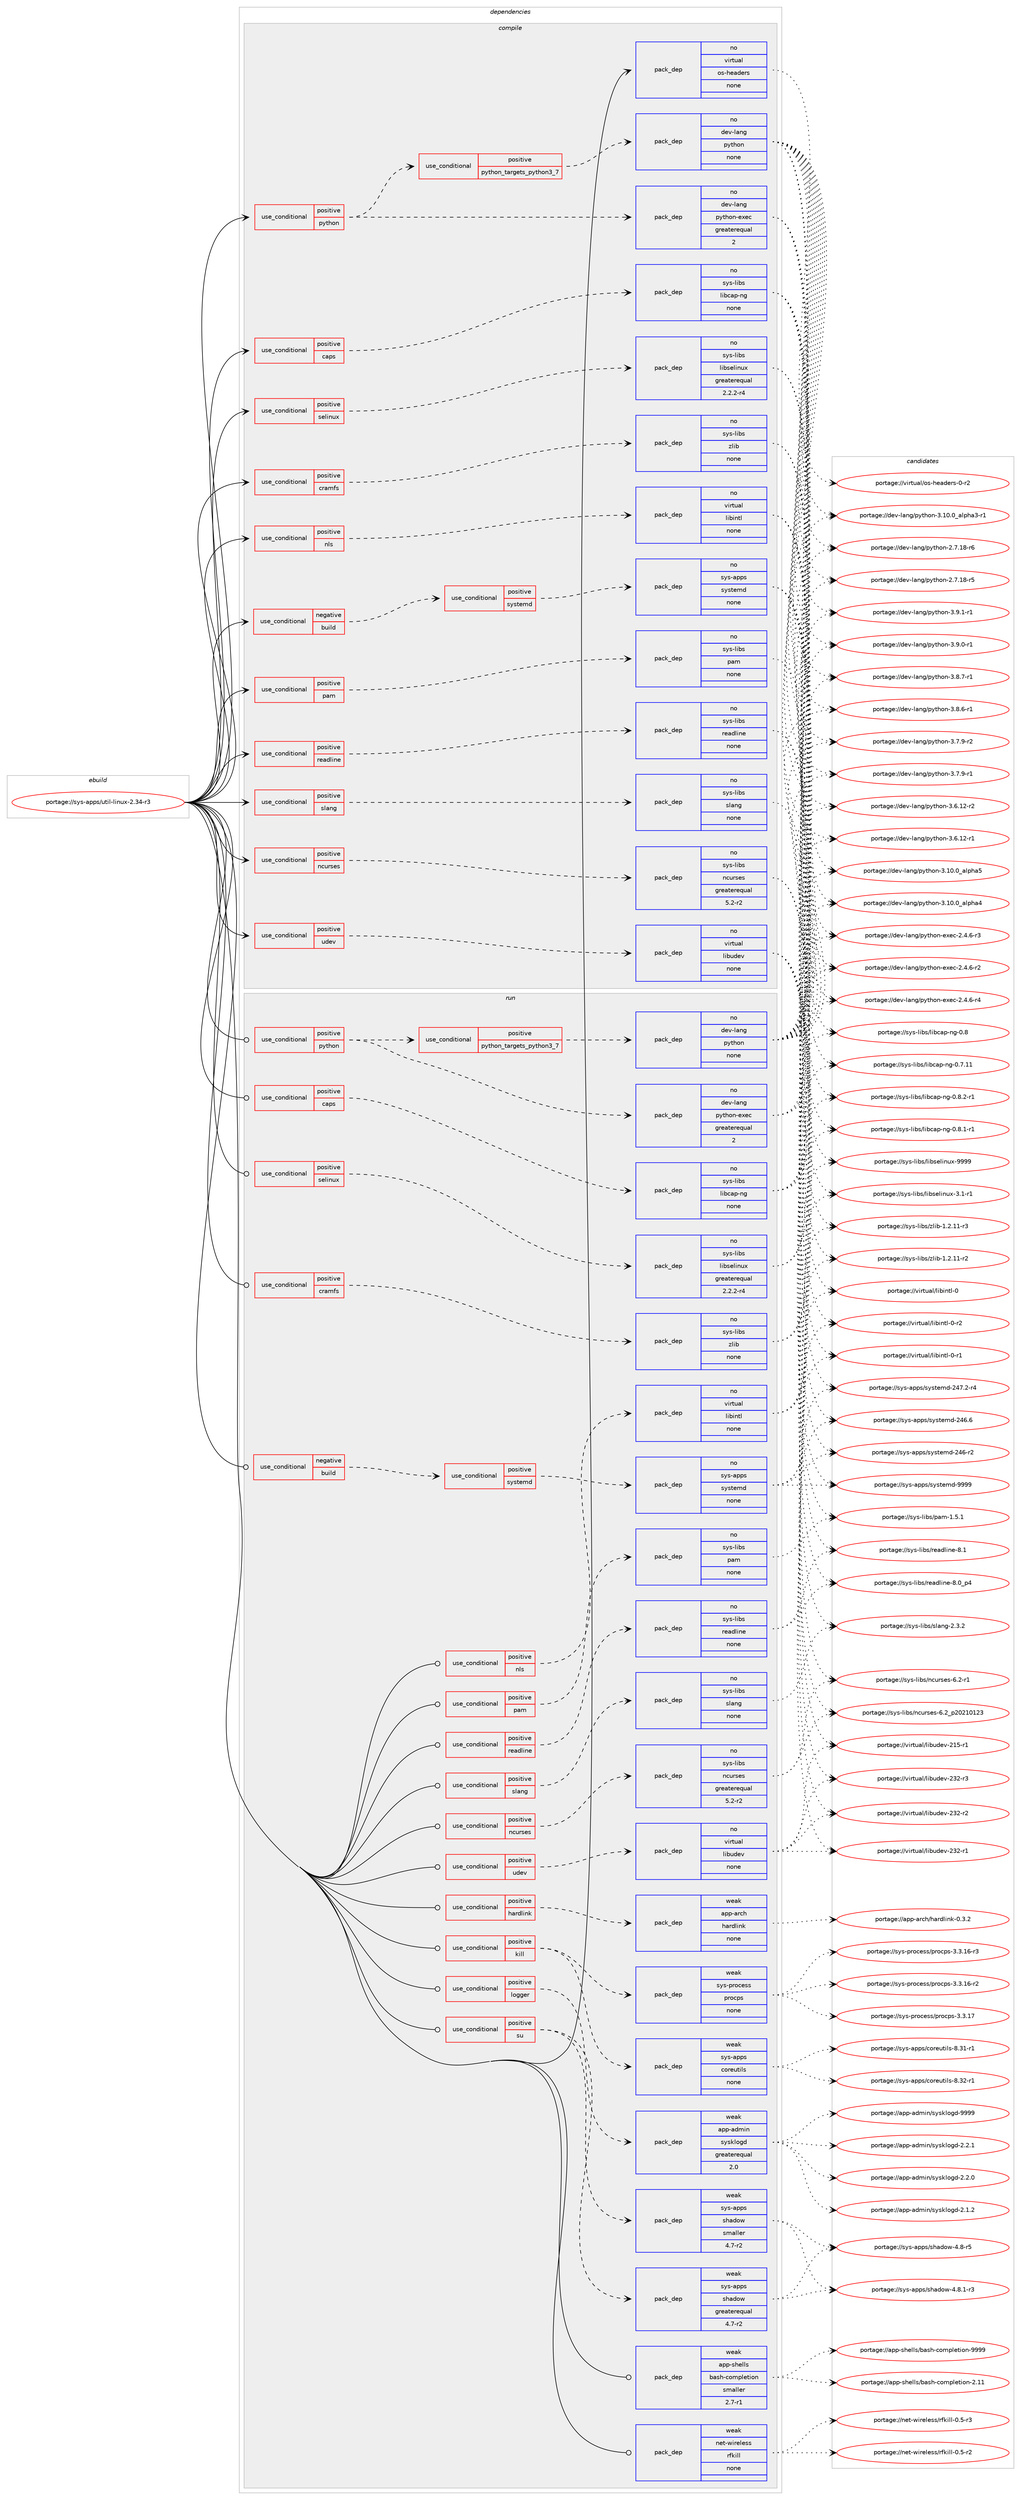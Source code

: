 digraph prolog {

# *************
# Graph options
# *************

newrank=true;
concentrate=true;
compound=true;
graph [rankdir=LR,fontname=Helvetica,fontsize=10,ranksep=1.5];#, ranksep=2.5, nodesep=0.2];
edge  [arrowhead=vee];
node  [fontname=Helvetica,fontsize=10];

# **********
# The ebuild
# **********

subgraph cluster_leftcol {
color=gray;
rank=same;
label=<<i>ebuild</i>>;
id [label="portage://sys-apps/util-linux-2.34-r3", color=red, width=4, href="../sys-apps/util-linux-2.34-r3.svg"];
}

# ****************
# The dependencies
# ****************

subgraph cluster_midcol {
color=gray;
label=<<i>dependencies</i>>;
subgraph cluster_compile {
fillcolor="#eeeeee";
style=filled;
label=<<i>compile</i>>;
subgraph cond2770 {
dependency9270 [label=<<TABLE BORDER="0" CELLBORDER="1" CELLSPACING="0" CELLPADDING="4"><TR><TD ROWSPAN="3" CELLPADDING="10">use_conditional</TD></TR><TR><TD>negative</TD></TR><TR><TD>build</TD></TR></TABLE>>, shape=none, color=red];
subgraph cond2771 {
dependency9271 [label=<<TABLE BORDER="0" CELLBORDER="1" CELLSPACING="0" CELLPADDING="4"><TR><TD ROWSPAN="3" CELLPADDING="10">use_conditional</TD></TR><TR><TD>positive</TD></TR><TR><TD>systemd</TD></TR></TABLE>>, shape=none, color=red];
subgraph pack6406 {
dependency9272 [label=<<TABLE BORDER="0" CELLBORDER="1" CELLSPACING="0" CELLPADDING="4" WIDTH="220"><TR><TD ROWSPAN="6" CELLPADDING="30">pack_dep</TD></TR><TR><TD WIDTH="110">no</TD></TR><TR><TD>sys-apps</TD></TR><TR><TD>systemd</TD></TR><TR><TD>none</TD></TR><TR><TD></TD></TR></TABLE>>, shape=none, color=blue];
}
dependency9271:e -> dependency9272:w [weight=20,style="dashed",arrowhead="vee"];
}
dependency9270:e -> dependency9271:w [weight=20,style="dashed",arrowhead="vee"];
}
id:e -> dependency9270:w [weight=20,style="solid",arrowhead="vee"];
subgraph cond2772 {
dependency9273 [label=<<TABLE BORDER="0" CELLBORDER="1" CELLSPACING="0" CELLPADDING="4"><TR><TD ROWSPAN="3" CELLPADDING="10">use_conditional</TD></TR><TR><TD>positive</TD></TR><TR><TD>caps</TD></TR></TABLE>>, shape=none, color=red];
subgraph pack6407 {
dependency9274 [label=<<TABLE BORDER="0" CELLBORDER="1" CELLSPACING="0" CELLPADDING="4" WIDTH="220"><TR><TD ROWSPAN="6" CELLPADDING="30">pack_dep</TD></TR><TR><TD WIDTH="110">no</TD></TR><TR><TD>sys-libs</TD></TR><TR><TD>libcap-ng</TD></TR><TR><TD>none</TD></TR><TR><TD></TD></TR></TABLE>>, shape=none, color=blue];
}
dependency9273:e -> dependency9274:w [weight=20,style="dashed",arrowhead="vee"];
}
id:e -> dependency9273:w [weight=20,style="solid",arrowhead="vee"];
subgraph cond2773 {
dependency9275 [label=<<TABLE BORDER="0" CELLBORDER="1" CELLSPACING="0" CELLPADDING="4"><TR><TD ROWSPAN="3" CELLPADDING="10">use_conditional</TD></TR><TR><TD>positive</TD></TR><TR><TD>cramfs</TD></TR></TABLE>>, shape=none, color=red];
subgraph pack6408 {
dependency9276 [label=<<TABLE BORDER="0" CELLBORDER="1" CELLSPACING="0" CELLPADDING="4" WIDTH="220"><TR><TD ROWSPAN="6" CELLPADDING="30">pack_dep</TD></TR><TR><TD WIDTH="110">no</TD></TR><TR><TD>sys-libs</TD></TR><TR><TD>zlib</TD></TR><TR><TD>none</TD></TR><TR><TD></TD></TR></TABLE>>, shape=none, color=blue];
}
dependency9275:e -> dependency9276:w [weight=20,style="dashed",arrowhead="vee"];
}
id:e -> dependency9275:w [weight=20,style="solid",arrowhead="vee"];
subgraph cond2774 {
dependency9277 [label=<<TABLE BORDER="0" CELLBORDER="1" CELLSPACING="0" CELLPADDING="4"><TR><TD ROWSPAN="3" CELLPADDING="10">use_conditional</TD></TR><TR><TD>positive</TD></TR><TR><TD>ncurses</TD></TR></TABLE>>, shape=none, color=red];
subgraph pack6409 {
dependency9278 [label=<<TABLE BORDER="0" CELLBORDER="1" CELLSPACING="0" CELLPADDING="4" WIDTH="220"><TR><TD ROWSPAN="6" CELLPADDING="30">pack_dep</TD></TR><TR><TD WIDTH="110">no</TD></TR><TR><TD>sys-libs</TD></TR><TR><TD>ncurses</TD></TR><TR><TD>greaterequal</TD></TR><TR><TD>5.2-r2</TD></TR></TABLE>>, shape=none, color=blue];
}
dependency9277:e -> dependency9278:w [weight=20,style="dashed",arrowhead="vee"];
}
id:e -> dependency9277:w [weight=20,style="solid",arrowhead="vee"];
subgraph cond2775 {
dependency9279 [label=<<TABLE BORDER="0" CELLBORDER="1" CELLSPACING="0" CELLPADDING="4"><TR><TD ROWSPAN="3" CELLPADDING="10">use_conditional</TD></TR><TR><TD>positive</TD></TR><TR><TD>nls</TD></TR></TABLE>>, shape=none, color=red];
subgraph pack6410 {
dependency9280 [label=<<TABLE BORDER="0" CELLBORDER="1" CELLSPACING="0" CELLPADDING="4" WIDTH="220"><TR><TD ROWSPAN="6" CELLPADDING="30">pack_dep</TD></TR><TR><TD WIDTH="110">no</TD></TR><TR><TD>virtual</TD></TR><TR><TD>libintl</TD></TR><TR><TD>none</TD></TR><TR><TD></TD></TR></TABLE>>, shape=none, color=blue];
}
dependency9279:e -> dependency9280:w [weight=20,style="dashed",arrowhead="vee"];
}
id:e -> dependency9279:w [weight=20,style="solid",arrowhead="vee"];
subgraph cond2776 {
dependency9281 [label=<<TABLE BORDER="0" CELLBORDER="1" CELLSPACING="0" CELLPADDING="4"><TR><TD ROWSPAN="3" CELLPADDING="10">use_conditional</TD></TR><TR><TD>positive</TD></TR><TR><TD>pam</TD></TR></TABLE>>, shape=none, color=red];
subgraph pack6411 {
dependency9282 [label=<<TABLE BORDER="0" CELLBORDER="1" CELLSPACING="0" CELLPADDING="4" WIDTH="220"><TR><TD ROWSPAN="6" CELLPADDING="30">pack_dep</TD></TR><TR><TD WIDTH="110">no</TD></TR><TR><TD>sys-libs</TD></TR><TR><TD>pam</TD></TR><TR><TD>none</TD></TR><TR><TD></TD></TR></TABLE>>, shape=none, color=blue];
}
dependency9281:e -> dependency9282:w [weight=20,style="dashed",arrowhead="vee"];
}
id:e -> dependency9281:w [weight=20,style="solid",arrowhead="vee"];
subgraph cond2777 {
dependency9283 [label=<<TABLE BORDER="0" CELLBORDER="1" CELLSPACING="0" CELLPADDING="4"><TR><TD ROWSPAN="3" CELLPADDING="10">use_conditional</TD></TR><TR><TD>positive</TD></TR><TR><TD>python</TD></TR></TABLE>>, shape=none, color=red];
subgraph cond2778 {
dependency9284 [label=<<TABLE BORDER="0" CELLBORDER="1" CELLSPACING="0" CELLPADDING="4"><TR><TD ROWSPAN="3" CELLPADDING="10">use_conditional</TD></TR><TR><TD>positive</TD></TR><TR><TD>python_targets_python3_7</TD></TR></TABLE>>, shape=none, color=red];
subgraph pack6412 {
dependency9285 [label=<<TABLE BORDER="0" CELLBORDER="1" CELLSPACING="0" CELLPADDING="4" WIDTH="220"><TR><TD ROWSPAN="6" CELLPADDING="30">pack_dep</TD></TR><TR><TD WIDTH="110">no</TD></TR><TR><TD>dev-lang</TD></TR><TR><TD>python</TD></TR><TR><TD>none</TD></TR><TR><TD></TD></TR></TABLE>>, shape=none, color=blue];
}
dependency9284:e -> dependency9285:w [weight=20,style="dashed",arrowhead="vee"];
}
dependency9283:e -> dependency9284:w [weight=20,style="dashed",arrowhead="vee"];
subgraph pack6413 {
dependency9286 [label=<<TABLE BORDER="0" CELLBORDER="1" CELLSPACING="0" CELLPADDING="4" WIDTH="220"><TR><TD ROWSPAN="6" CELLPADDING="30">pack_dep</TD></TR><TR><TD WIDTH="110">no</TD></TR><TR><TD>dev-lang</TD></TR><TR><TD>python-exec</TD></TR><TR><TD>greaterequal</TD></TR><TR><TD>2</TD></TR></TABLE>>, shape=none, color=blue];
}
dependency9283:e -> dependency9286:w [weight=20,style="dashed",arrowhead="vee"];
}
id:e -> dependency9283:w [weight=20,style="solid",arrowhead="vee"];
subgraph cond2779 {
dependency9287 [label=<<TABLE BORDER="0" CELLBORDER="1" CELLSPACING="0" CELLPADDING="4"><TR><TD ROWSPAN="3" CELLPADDING="10">use_conditional</TD></TR><TR><TD>positive</TD></TR><TR><TD>readline</TD></TR></TABLE>>, shape=none, color=red];
subgraph pack6414 {
dependency9288 [label=<<TABLE BORDER="0" CELLBORDER="1" CELLSPACING="0" CELLPADDING="4" WIDTH="220"><TR><TD ROWSPAN="6" CELLPADDING="30">pack_dep</TD></TR><TR><TD WIDTH="110">no</TD></TR><TR><TD>sys-libs</TD></TR><TR><TD>readline</TD></TR><TR><TD>none</TD></TR><TR><TD></TD></TR></TABLE>>, shape=none, color=blue];
}
dependency9287:e -> dependency9288:w [weight=20,style="dashed",arrowhead="vee"];
}
id:e -> dependency9287:w [weight=20,style="solid",arrowhead="vee"];
subgraph cond2780 {
dependency9289 [label=<<TABLE BORDER="0" CELLBORDER="1" CELLSPACING="0" CELLPADDING="4"><TR><TD ROWSPAN="3" CELLPADDING="10">use_conditional</TD></TR><TR><TD>positive</TD></TR><TR><TD>selinux</TD></TR></TABLE>>, shape=none, color=red];
subgraph pack6415 {
dependency9290 [label=<<TABLE BORDER="0" CELLBORDER="1" CELLSPACING="0" CELLPADDING="4" WIDTH="220"><TR><TD ROWSPAN="6" CELLPADDING="30">pack_dep</TD></TR><TR><TD WIDTH="110">no</TD></TR><TR><TD>sys-libs</TD></TR><TR><TD>libselinux</TD></TR><TR><TD>greaterequal</TD></TR><TR><TD>2.2.2-r4</TD></TR></TABLE>>, shape=none, color=blue];
}
dependency9289:e -> dependency9290:w [weight=20,style="dashed",arrowhead="vee"];
}
id:e -> dependency9289:w [weight=20,style="solid",arrowhead="vee"];
subgraph cond2781 {
dependency9291 [label=<<TABLE BORDER="0" CELLBORDER="1" CELLSPACING="0" CELLPADDING="4"><TR><TD ROWSPAN="3" CELLPADDING="10">use_conditional</TD></TR><TR><TD>positive</TD></TR><TR><TD>slang</TD></TR></TABLE>>, shape=none, color=red];
subgraph pack6416 {
dependency9292 [label=<<TABLE BORDER="0" CELLBORDER="1" CELLSPACING="0" CELLPADDING="4" WIDTH="220"><TR><TD ROWSPAN="6" CELLPADDING="30">pack_dep</TD></TR><TR><TD WIDTH="110">no</TD></TR><TR><TD>sys-libs</TD></TR><TR><TD>slang</TD></TR><TR><TD>none</TD></TR><TR><TD></TD></TR></TABLE>>, shape=none, color=blue];
}
dependency9291:e -> dependency9292:w [weight=20,style="dashed",arrowhead="vee"];
}
id:e -> dependency9291:w [weight=20,style="solid",arrowhead="vee"];
subgraph cond2782 {
dependency9293 [label=<<TABLE BORDER="0" CELLBORDER="1" CELLSPACING="0" CELLPADDING="4"><TR><TD ROWSPAN="3" CELLPADDING="10">use_conditional</TD></TR><TR><TD>positive</TD></TR><TR><TD>udev</TD></TR></TABLE>>, shape=none, color=red];
subgraph pack6417 {
dependency9294 [label=<<TABLE BORDER="0" CELLBORDER="1" CELLSPACING="0" CELLPADDING="4" WIDTH="220"><TR><TD ROWSPAN="6" CELLPADDING="30">pack_dep</TD></TR><TR><TD WIDTH="110">no</TD></TR><TR><TD>virtual</TD></TR><TR><TD>libudev</TD></TR><TR><TD>none</TD></TR><TR><TD></TD></TR></TABLE>>, shape=none, color=blue];
}
dependency9293:e -> dependency9294:w [weight=20,style="dashed",arrowhead="vee"];
}
id:e -> dependency9293:w [weight=20,style="solid",arrowhead="vee"];
subgraph pack6418 {
dependency9295 [label=<<TABLE BORDER="0" CELLBORDER="1" CELLSPACING="0" CELLPADDING="4" WIDTH="220"><TR><TD ROWSPAN="6" CELLPADDING="30">pack_dep</TD></TR><TR><TD WIDTH="110">no</TD></TR><TR><TD>virtual</TD></TR><TR><TD>os-headers</TD></TR><TR><TD>none</TD></TR><TR><TD></TD></TR></TABLE>>, shape=none, color=blue];
}
id:e -> dependency9295:w [weight=20,style="solid",arrowhead="vee"];
}
subgraph cluster_compileandrun {
fillcolor="#eeeeee";
style=filled;
label=<<i>compile and run</i>>;
}
subgraph cluster_run {
fillcolor="#eeeeee";
style=filled;
label=<<i>run</i>>;
subgraph cond2783 {
dependency9296 [label=<<TABLE BORDER="0" CELLBORDER="1" CELLSPACING="0" CELLPADDING="4"><TR><TD ROWSPAN="3" CELLPADDING="10">use_conditional</TD></TR><TR><TD>negative</TD></TR><TR><TD>build</TD></TR></TABLE>>, shape=none, color=red];
subgraph cond2784 {
dependency9297 [label=<<TABLE BORDER="0" CELLBORDER="1" CELLSPACING="0" CELLPADDING="4"><TR><TD ROWSPAN="3" CELLPADDING="10">use_conditional</TD></TR><TR><TD>positive</TD></TR><TR><TD>systemd</TD></TR></TABLE>>, shape=none, color=red];
subgraph pack6419 {
dependency9298 [label=<<TABLE BORDER="0" CELLBORDER="1" CELLSPACING="0" CELLPADDING="4" WIDTH="220"><TR><TD ROWSPAN="6" CELLPADDING="30">pack_dep</TD></TR><TR><TD WIDTH="110">no</TD></TR><TR><TD>sys-apps</TD></TR><TR><TD>systemd</TD></TR><TR><TD>none</TD></TR><TR><TD></TD></TR></TABLE>>, shape=none, color=blue];
}
dependency9297:e -> dependency9298:w [weight=20,style="dashed",arrowhead="vee"];
}
dependency9296:e -> dependency9297:w [weight=20,style="dashed",arrowhead="vee"];
}
id:e -> dependency9296:w [weight=20,style="solid",arrowhead="odot"];
subgraph cond2785 {
dependency9299 [label=<<TABLE BORDER="0" CELLBORDER="1" CELLSPACING="0" CELLPADDING="4"><TR><TD ROWSPAN="3" CELLPADDING="10">use_conditional</TD></TR><TR><TD>positive</TD></TR><TR><TD>caps</TD></TR></TABLE>>, shape=none, color=red];
subgraph pack6420 {
dependency9300 [label=<<TABLE BORDER="0" CELLBORDER="1" CELLSPACING="0" CELLPADDING="4" WIDTH="220"><TR><TD ROWSPAN="6" CELLPADDING="30">pack_dep</TD></TR><TR><TD WIDTH="110">no</TD></TR><TR><TD>sys-libs</TD></TR><TR><TD>libcap-ng</TD></TR><TR><TD>none</TD></TR><TR><TD></TD></TR></TABLE>>, shape=none, color=blue];
}
dependency9299:e -> dependency9300:w [weight=20,style="dashed",arrowhead="vee"];
}
id:e -> dependency9299:w [weight=20,style="solid",arrowhead="odot"];
subgraph cond2786 {
dependency9301 [label=<<TABLE BORDER="0" CELLBORDER="1" CELLSPACING="0" CELLPADDING="4"><TR><TD ROWSPAN="3" CELLPADDING="10">use_conditional</TD></TR><TR><TD>positive</TD></TR><TR><TD>cramfs</TD></TR></TABLE>>, shape=none, color=red];
subgraph pack6421 {
dependency9302 [label=<<TABLE BORDER="0" CELLBORDER="1" CELLSPACING="0" CELLPADDING="4" WIDTH="220"><TR><TD ROWSPAN="6" CELLPADDING="30">pack_dep</TD></TR><TR><TD WIDTH="110">no</TD></TR><TR><TD>sys-libs</TD></TR><TR><TD>zlib</TD></TR><TR><TD>none</TD></TR><TR><TD></TD></TR></TABLE>>, shape=none, color=blue];
}
dependency9301:e -> dependency9302:w [weight=20,style="dashed",arrowhead="vee"];
}
id:e -> dependency9301:w [weight=20,style="solid",arrowhead="odot"];
subgraph cond2787 {
dependency9303 [label=<<TABLE BORDER="0" CELLBORDER="1" CELLSPACING="0" CELLPADDING="4"><TR><TD ROWSPAN="3" CELLPADDING="10">use_conditional</TD></TR><TR><TD>positive</TD></TR><TR><TD>hardlink</TD></TR></TABLE>>, shape=none, color=red];
subgraph pack6422 {
dependency9304 [label=<<TABLE BORDER="0" CELLBORDER="1" CELLSPACING="0" CELLPADDING="4" WIDTH="220"><TR><TD ROWSPAN="6" CELLPADDING="30">pack_dep</TD></TR><TR><TD WIDTH="110">weak</TD></TR><TR><TD>app-arch</TD></TR><TR><TD>hardlink</TD></TR><TR><TD>none</TD></TR><TR><TD></TD></TR></TABLE>>, shape=none, color=blue];
}
dependency9303:e -> dependency9304:w [weight=20,style="dashed",arrowhead="vee"];
}
id:e -> dependency9303:w [weight=20,style="solid",arrowhead="odot"];
subgraph cond2788 {
dependency9305 [label=<<TABLE BORDER="0" CELLBORDER="1" CELLSPACING="0" CELLPADDING="4"><TR><TD ROWSPAN="3" CELLPADDING="10">use_conditional</TD></TR><TR><TD>positive</TD></TR><TR><TD>kill</TD></TR></TABLE>>, shape=none, color=red];
subgraph pack6423 {
dependency9306 [label=<<TABLE BORDER="0" CELLBORDER="1" CELLSPACING="0" CELLPADDING="4" WIDTH="220"><TR><TD ROWSPAN="6" CELLPADDING="30">pack_dep</TD></TR><TR><TD WIDTH="110">weak</TD></TR><TR><TD>sys-apps</TD></TR><TR><TD>coreutils</TD></TR><TR><TD>none</TD></TR><TR><TD></TD></TR></TABLE>>, shape=none, color=blue];
}
dependency9305:e -> dependency9306:w [weight=20,style="dashed",arrowhead="vee"];
subgraph pack6424 {
dependency9307 [label=<<TABLE BORDER="0" CELLBORDER="1" CELLSPACING="0" CELLPADDING="4" WIDTH="220"><TR><TD ROWSPAN="6" CELLPADDING="30">pack_dep</TD></TR><TR><TD WIDTH="110">weak</TD></TR><TR><TD>sys-process</TD></TR><TR><TD>procps</TD></TR><TR><TD>none</TD></TR><TR><TD></TD></TR></TABLE>>, shape=none, color=blue];
}
dependency9305:e -> dependency9307:w [weight=20,style="dashed",arrowhead="vee"];
}
id:e -> dependency9305:w [weight=20,style="solid",arrowhead="odot"];
subgraph cond2789 {
dependency9308 [label=<<TABLE BORDER="0" CELLBORDER="1" CELLSPACING="0" CELLPADDING="4"><TR><TD ROWSPAN="3" CELLPADDING="10">use_conditional</TD></TR><TR><TD>positive</TD></TR><TR><TD>logger</TD></TR></TABLE>>, shape=none, color=red];
subgraph pack6425 {
dependency9309 [label=<<TABLE BORDER="0" CELLBORDER="1" CELLSPACING="0" CELLPADDING="4" WIDTH="220"><TR><TD ROWSPAN="6" CELLPADDING="30">pack_dep</TD></TR><TR><TD WIDTH="110">weak</TD></TR><TR><TD>app-admin</TD></TR><TR><TD>sysklogd</TD></TR><TR><TD>greaterequal</TD></TR><TR><TD>2.0</TD></TR></TABLE>>, shape=none, color=blue];
}
dependency9308:e -> dependency9309:w [weight=20,style="dashed",arrowhead="vee"];
}
id:e -> dependency9308:w [weight=20,style="solid",arrowhead="odot"];
subgraph cond2790 {
dependency9310 [label=<<TABLE BORDER="0" CELLBORDER="1" CELLSPACING="0" CELLPADDING="4"><TR><TD ROWSPAN="3" CELLPADDING="10">use_conditional</TD></TR><TR><TD>positive</TD></TR><TR><TD>ncurses</TD></TR></TABLE>>, shape=none, color=red];
subgraph pack6426 {
dependency9311 [label=<<TABLE BORDER="0" CELLBORDER="1" CELLSPACING="0" CELLPADDING="4" WIDTH="220"><TR><TD ROWSPAN="6" CELLPADDING="30">pack_dep</TD></TR><TR><TD WIDTH="110">no</TD></TR><TR><TD>sys-libs</TD></TR><TR><TD>ncurses</TD></TR><TR><TD>greaterequal</TD></TR><TR><TD>5.2-r2</TD></TR></TABLE>>, shape=none, color=blue];
}
dependency9310:e -> dependency9311:w [weight=20,style="dashed",arrowhead="vee"];
}
id:e -> dependency9310:w [weight=20,style="solid",arrowhead="odot"];
subgraph cond2791 {
dependency9312 [label=<<TABLE BORDER="0" CELLBORDER="1" CELLSPACING="0" CELLPADDING="4"><TR><TD ROWSPAN="3" CELLPADDING="10">use_conditional</TD></TR><TR><TD>positive</TD></TR><TR><TD>nls</TD></TR></TABLE>>, shape=none, color=red];
subgraph pack6427 {
dependency9313 [label=<<TABLE BORDER="0" CELLBORDER="1" CELLSPACING="0" CELLPADDING="4" WIDTH="220"><TR><TD ROWSPAN="6" CELLPADDING="30">pack_dep</TD></TR><TR><TD WIDTH="110">no</TD></TR><TR><TD>virtual</TD></TR><TR><TD>libintl</TD></TR><TR><TD>none</TD></TR><TR><TD></TD></TR></TABLE>>, shape=none, color=blue];
}
dependency9312:e -> dependency9313:w [weight=20,style="dashed",arrowhead="vee"];
}
id:e -> dependency9312:w [weight=20,style="solid",arrowhead="odot"];
subgraph cond2792 {
dependency9314 [label=<<TABLE BORDER="0" CELLBORDER="1" CELLSPACING="0" CELLPADDING="4"><TR><TD ROWSPAN="3" CELLPADDING="10">use_conditional</TD></TR><TR><TD>positive</TD></TR><TR><TD>pam</TD></TR></TABLE>>, shape=none, color=red];
subgraph pack6428 {
dependency9315 [label=<<TABLE BORDER="0" CELLBORDER="1" CELLSPACING="0" CELLPADDING="4" WIDTH="220"><TR><TD ROWSPAN="6" CELLPADDING="30">pack_dep</TD></TR><TR><TD WIDTH="110">no</TD></TR><TR><TD>sys-libs</TD></TR><TR><TD>pam</TD></TR><TR><TD>none</TD></TR><TR><TD></TD></TR></TABLE>>, shape=none, color=blue];
}
dependency9314:e -> dependency9315:w [weight=20,style="dashed",arrowhead="vee"];
}
id:e -> dependency9314:w [weight=20,style="solid",arrowhead="odot"];
subgraph cond2793 {
dependency9316 [label=<<TABLE BORDER="0" CELLBORDER="1" CELLSPACING="0" CELLPADDING="4"><TR><TD ROWSPAN="3" CELLPADDING="10">use_conditional</TD></TR><TR><TD>positive</TD></TR><TR><TD>python</TD></TR></TABLE>>, shape=none, color=red];
subgraph cond2794 {
dependency9317 [label=<<TABLE BORDER="0" CELLBORDER="1" CELLSPACING="0" CELLPADDING="4"><TR><TD ROWSPAN="3" CELLPADDING="10">use_conditional</TD></TR><TR><TD>positive</TD></TR><TR><TD>python_targets_python3_7</TD></TR></TABLE>>, shape=none, color=red];
subgraph pack6429 {
dependency9318 [label=<<TABLE BORDER="0" CELLBORDER="1" CELLSPACING="0" CELLPADDING="4" WIDTH="220"><TR><TD ROWSPAN="6" CELLPADDING="30">pack_dep</TD></TR><TR><TD WIDTH="110">no</TD></TR><TR><TD>dev-lang</TD></TR><TR><TD>python</TD></TR><TR><TD>none</TD></TR><TR><TD></TD></TR></TABLE>>, shape=none, color=blue];
}
dependency9317:e -> dependency9318:w [weight=20,style="dashed",arrowhead="vee"];
}
dependency9316:e -> dependency9317:w [weight=20,style="dashed",arrowhead="vee"];
subgraph pack6430 {
dependency9319 [label=<<TABLE BORDER="0" CELLBORDER="1" CELLSPACING="0" CELLPADDING="4" WIDTH="220"><TR><TD ROWSPAN="6" CELLPADDING="30">pack_dep</TD></TR><TR><TD WIDTH="110">no</TD></TR><TR><TD>dev-lang</TD></TR><TR><TD>python-exec</TD></TR><TR><TD>greaterequal</TD></TR><TR><TD>2</TD></TR></TABLE>>, shape=none, color=blue];
}
dependency9316:e -> dependency9319:w [weight=20,style="dashed",arrowhead="vee"];
}
id:e -> dependency9316:w [weight=20,style="solid",arrowhead="odot"];
subgraph cond2795 {
dependency9320 [label=<<TABLE BORDER="0" CELLBORDER="1" CELLSPACING="0" CELLPADDING="4"><TR><TD ROWSPAN="3" CELLPADDING="10">use_conditional</TD></TR><TR><TD>positive</TD></TR><TR><TD>readline</TD></TR></TABLE>>, shape=none, color=red];
subgraph pack6431 {
dependency9321 [label=<<TABLE BORDER="0" CELLBORDER="1" CELLSPACING="0" CELLPADDING="4" WIDTH="220"><TR><TD ROWSPAN="6" CELLPADDING="30">pack_dep</TD></TR><TR><TD WIDTH="110">no</TD></TR><TR><TD>sys-libs</TD></TR><TR><TD>readline</TD></TR><TR><TD>none</TD></TR><TR><TD></TD></TR></TABLE>>, shape=none, color=blue];
}
dependency9320:e -> dependency9321:w [weight=20,style="dashed",arrowhead="vee"];
}
id:e -> dependency9320:w [weight=20,style="solid",arrowhead="odot"];
subgraph cond2796 {
dependency9322 [label=<<TABLE BORDER="0" CELLBORDER="1" CELLSPACING="0" CELLPADDING="4"><TR><TD ROWSPAN="3" CELLPADDING="10">use_conditional</TD></TR><TR><TD>positive</TD></TR><TR><TD>selinux</TD></TR></TABLE>>, shape=none, color=red];
subgraph pack6432 {
dependency9323 [label=<<TABLE BORDER="0" CELLBORDER="1" CELLSPACING="0" CELLPADDING="4" WIDTH="220"><TR><TD ROWSPAN="6" CELLPADDING="30">pack_dep</TD></TR><TR><TD WIDTH="110">no</TD></TR><TR><TD>sys-libs</TD></TR><TR><TD>libselinux</TD></TR><TR><TD>greaterequal</TD></TR><TR><TD>2.2.2-r4</TD></TR></TABLE>>, shape=none, color=blue];
}
dependency9322:e -> dependency9323:w [weight=20,style="dashed",arrowhead="vee"];
}
id:e -> dependency9322:w [weight=20,style="solid",arrowhead="odot"];
subgraph cond2797 {
dependency9324 [label=<<TABLE BORDER="0" CELLBORDER="1" CELLSPACING="0" CELLPADDING="4"><TR><TD ROWSPAN="3" CELLPADDING="10">use_conditional</TD></TR><TR><TD>positive</TD></TR><TR><TD>slang</TD></TR></TABLE>>, shape=none, color=red];
subgraph pack6433 {
dependency9325 [label=<<TABLE BORDER="0" CELLBORDER="1" CELLSPACING="0" CELLPADDING="4" WIDTH="220"><TR><TD ROWSPAN="6" CELLPADDING="30">pack_dep</TD></TR><TR><TD WIDTH="110">no</TD></TR><TR><TD>sys-libs</TD></TR><TR><TD>slang</TD></TR><TR><TD>none</TD></TR><TR><TD></TD></TR></TABLE>>, shape=none, color=blue];
}
dependency9324:e -> dependency9325:w [weight=20,style="dashed",arrowhead="vee"];
}
id:e -> dependency9324:w [weight=20,style="solid",arrowhead="odot"];
subgraph cond2798 {
dependency9326 [label=<<TABLE BORDER="0" CELLBORDER="1" CELLSPACING="0" CELLPADDING="4"><TR><TD ROWSPAN="3" CELLPADDING="10">use_conditional</TD></TR><TR><TD>positive</TD></TR><TR><TD>su</TD></TR></TABLE>>, shape=none, color=red];
subgraph pack6434 {
dependency9327 [label=<<TABLE BORDER="0" CELLBORDER="1" CELLSPACING="0" CELLPADDING="4" WIDTH="220"><TR><TD ROWSPAN="6" CELLPADDING="30">pack_dep</TD></TR><TR><TD WIDTH="110">weak</TD></TR><TR><TD>sys-apps</TD></TR><TR><TD>shadow</TD></TR><TR><TD>smaller</TD></TR><TR><TD>4.7-r2</TD></TR></TABLE>>, shape=none, color=blue];
}
dependency9326:e -> dependency9327:w [weight=20,style="dashed",arrowhead="vee"];
subgraph pack6435 {
dependency9328 [label=<<TABLE BORDER="0" CELLBORDER="1" CELLSPACING="0" CELLPADDING="4" WIDTH="220"><TR><TD ROWSPAN="6" CELLPADDING="30">pack_dep</TD></TR><TR><TD WIDTH="110">weak</TD></TR><TR><TD>sys-apps</TD></TR><TR><TD>shadow</TD></TR><TR><TD>greaterequal</TD></TR><TR><TD>4.7-r2</TD></TR></TABLE>>, shape=none, color=blue];
}
dependency9326:e -> dependency9328:w [weight=20,style="dashed",arrowhead="vee"];
}
id:e -> dependency9326:w [weight=20,style="solid",arrowhead="odot"];
subgraph cond2799 {
dependency9329 [label=<<TABLE BORDER="0" CELLBORDER="1" CELLSPACING="0" CELLPADDING="4"><TR><TD ROWSPAN="3" CELLPADDING="10">use_conditional</TD></TR><TR><TD>positive</TD></TR><TR><TD>udev</TD></TR></TABLE>>, shape=none, color=red];
subgraph pack6436 {
dependency9330 [label=<<TABLE BORDER="0" CELLBORDER="1" CELLSPACING="0" CELLPADDING="4" WIDTH="220"><TR><TD ROWSPAN="6" CELLPADDING="30">pack_dep</TD></TR><TR><TD WIDTH="110">no</TD></TR><TR><TD>virtual</TD></TR><TR><TD>libudev</TD></TR><TR><TD>none</TD></TR><TR><TD></TD></TR></TABLE>>, shape=none, color=blue];
}
dependency9329:e -> dependency9330:w [weight=20,style="dashed",arrowhead="vee"];
}
id:e -> dependency9329:w [weight=20,style="solid",arrowhead="odot"];
subgraph pack6437 {
dependency9331 [label=<<TABLE BORDER="0" CELLBORDER="1" CELLSPACING="0" CELLPADDING="4" WIDTH="220"><TR><TD ROWSPAN="6" CELLPADDING="30">pack_dep</TD></TR><TR><TD WIDTH="110">weak</TD></TR><TR><TD>app-shells</TD></TR><TR><TD>bash-completion</TD></TR><TR><TD>smaller</TD></TR><TR><TD>2.7-r1</TD></TR></TABLE>>, shape=none, color=blue];
}
id:e -> dependency9331:w [weight=20,style="solid",arrowhead="odot"];
subgraph pack6438 {
dependency9332 [label=<<TABLE BORDER="0" CELLBORDER="1" CELLSPACING="0" CELLPADDING="4" WIDTH="220"><TR><TD ROWSPAN="6" CELLPADDING="30">pack_dep</TD></TR><TR><TD WIDTH="110">weak</TD></TR><TR><TD>net-wireless</TD></TR><TR><TD>rfkill</TD></TR><TR><TD>none</TD></TR><TR><TD></TD></TR></TABLE>>, shape=none, color=blue];
}
id:e -> dependency9332:w [weight=20,style="solid",arrowhead="odot"];
}
}

# **************
# The candidates
# **************

subgraph cluster_choices {
rank=same;
color=gray;
label=<<i>candidates</i>>;

subgraph choice6406 {
color=black;
nodesep=1;
choice1151211154597112112115471151211151161011091004557575757 [label="portage://sys-apps/systemd-9999", color=red, width=4,href="../sys-apps/systemd-9999.svg"];
choice1151211154597112112115471151211151161011091004550525546504511452 [label="portage://sys-apps/systemd-247.2-r4", color=red, width=4,href="../sys-apps/systemd-247.2-r4.svg"];
choice115121115459711211211547115121115116101109100455052544654 [label="portage://sys-apps/systemd-246.6", color=red, width=4,href="../sys-apps/systemd-246.6.svg"];
choice115121115459711211211547115121115116101109100455052544511450 [label="portage://sys-apps/systemd-246-r2", color=red, width=4,href="../sys-apps/systemd-246-r2.svg"];
dependency9272:e -> choice1151211154597112112115471151211151161011091004557575757:w [style=dotted,weight="100"];
dependency9272:e -> choice1151211154597112112115471151211151161011091004550525546504511452:w [style=dotted,weight="100"];
dependency9272:e -> choice115121115459711211211547115121115116101109100455052544654:w [style=dotted,weight="100"];
dependency9272:e -> choice115121115459711211211547115121115116101109100455052544511450:w [style=dotted,weight="100"];
}
subgraph choice6407 {
color=black;
nodesep=1;
choice115121115451081059811547108105989997112451101034548465646504511449 [label="portage://sys-libs/libcap-ng-0.8.2-r1", color=red, width=4,href="../sys-libs/libcap-ng-0.8.2-r1.svg"];
choice115121115451081059811547108105989997112451101034548465646494511449 [label="portage://sys-libs/libcap-ng-0.8.1-r1", color=red, width=4,href="../sys-libs/libcap-ng-0.8.1-r1.svg"];
choice1151211154510810598115471081059899971124511010345484656 [label="portage://sys-libs/libcap-ng-0.8", color=red, width=4,href="../sys-libs/libcap-ng-0.8.svg"];
choice1151211154510810598115471081059899971124511010345484655464949 [label="portage://sys-libs/libcap-ng-0.7.11", color=red, width=4,href="../sys-libs/libcap-ng-0.7.11.svg"];
dependency9274:e -> choice115121115451081059811547108105989997112451101034548465646504511449:w [style=dotted,weight="100"];
dependency9274:e -> choice115121115451081059811547108105989997112451101034548465646494511449:w [style=dotted,weight="100"];
dependency9274:e -> choice1151211154510810598115471081059899971124511010345484656:w [style=dotted,weight="100"];
dependency9274:e -> choice1151211154510810598115471081059899971124511010345484655464949:w [style=dotted,weight="100"];
}
subgraph choice6408 {
color=black;
nodesep=1;
choice11512111545108105981154712210810598454946504649494511451 [label="portage://sys-libs/zlib-1.2.11-r3", color=red, width=4,href="../sys-libs/zlib-1.2.11-r3.svg"];
choice11512111545108105981154712210810598454946504649494511450 [label="portage://sys-libs/zlib-1.2.11-r2", color=red, width=4,href="../sys-libs/zlib-1.2.11-r2.svg"];
dependency9276:e -> choice11512111545108105981154712210810598454946504649494511451:w [style=dotted,weight="100"];
dependency9276:e -> choice11512111545108105981154712210810598454946504649494511450:w [style=dotted,weight="100"];
}
subgraph choice6409 {
color=black;
nodesep=1;
choice1151211154510810598115471109911711411510111545544650951125048504948495051 [label="portage://sys-libs/ncurses-6.2_p20210123", color=red, width=4,href="../sys-libs/ncurses-6.2_p20210123.svg"];
choice11512111545108105981154711099117114115101115455446504511449 [label="portage://sys-libs/ncurses-6.2-r1", color=red, width=4,href="../sys-libs/ncurses-6.2-r1.svg"];
dependency9278:e -> choice1151211154510810598115471109911711411510111545544650951125048504948495051:w [style=dotted,weight="100"];
dependency9278:e -> choice11512111545108105981154711099117114115101115455446504511449:w [style=dotted,weight="100"];
}
subgraph choice6410 {
color=black;
nodesep=1;
choice11810511411611797108471081059810511011610845484511450 [label="portage://virtual/libintl-0-r2", color=red, width=4,href="../virtual/libintl-0-r2.svg"];
choice11810511411611797108471081059810511011610845484511449 [label="portage://virtual/libintl-0-r1", color=red, width=4,href="../virtual/libintl-0-r1.svg"];
choice1181051141161179710847108105981051101161084548 [label="portage://virtual/libintl-0", color=red, width=4,href="../virtual/libintl-0.svg"];
dependency9280:e -> choice11810511411611797108471081059810511011610845484511450:w [style=dotted,weight="100"];
dependency9280:e -> choice11810511411611797108471081059810511011610845484511449:w [style=dotted,weight="100"];
dependency9280:e -> choice1181051141161179710847108105981051101161084548:w [style=dotted,weight="100"];
}
subgraph choice6411 {
color=black;
nodesep=1;
choice11512111545108105981154711297109454946534649 [label="portage://sys-libs/pam-1.5.1", color=red, width=4,href="../sys-libs/pam-1.5.1.svg"];
dependency9282:e -> choice11512111545108105981154711297109454946534649:w [style=dotted,weight="100"];
}
subgraph choice6412 {
color=black;
nodesep=1;
choice1001011184510897110103471121211161041111104551465746494511449 [label="portage://dev-lang/python-3.9.1-r1", color=red, width=4,href="../dev-lang/python-3.9.1-r1.svg"];
choice1001011184510897110103471121211161041111104551465746484511449 [label="portage://dev-lang/python-3.9.0-r1", color=red, width=4,href="../dev-lang/python-3.9.0-r1.svg"];
choice1001011184510897110103471121211161041111104551465646554511449 [label="portage://dev-lang/python-3.8.7-r1", color=red, width=4,href="../dev-lang/python-3.8.7-r1.svg"];
choice1001011184510897110103471121211161041111104551465646544511449 [label="portage://dev-lang/python-3.8.6-r1", color=red, width=4,href="../dev-lang/python-3.8.6-r1.svg"];
choice1001011184510897110103471121211161041111104551465546574511450 [label="portage://dev-lang/python-3.7.9-r2", color=red, width=4,href="../dev-lang/python-3.7.9-r2.svg"];
choice1001011184510897110103471121211161041111104551465546574511449 [label="portage://dev-lang/python-3.7.9-r1", color=red, width=4,href="../dev-lang/python-3.7.9-r1.svg"];
choice100101118451089711010347112121116104111110455146544649504511450 [label="portage://dev-lang/python-3.6.12-r2", color=red, width=4,href="../dev-lang/python-3.6.12-r2.svg"];
choice100101118451089711010347112121116104111110455146544649504511449 [label="portage://dev-lang/python-3.6.12-r1", color=red, width=4,href="../dev-lang/python-3.6.12-r1.svg"];
choice1001011184510897110103471121211161041111104551464948464895971081121049753 [label="portage://dev-lang/python-3.10.0_alpha5", color=red, width=4,href="../dev-lang/python-3.10.0_alpha5.svg"];
choice1001011184510897110103471121211161041111104551464948464895971081121049752 [label="portage://dev-lang/python-3.10.0_alpha4", color=red, width=4,href="../dev-lang/python-3.10.0_alpha4.svg"];
choice10010111845108971101034711212111610411111045514649484648959710811210497514511449 [label="portage://dev-lang/python-3.10.0_alpha3-r1", color=red, width=4,href="../dev-lang/python-3.10.0_alpha3-r1.svg"];
choice100101118451089711010347112121116104111110455046554649564511454 [label="portage://dev-lang/python-2.7.18-r6", color=red, width=4,href="../dev-lang/python-2.7.18-r6.svg"];
choice100101118451089711010347112121116104111110455046554649564511453 [label="portage://dev-lang/python-2.7.18-r5", color=red, width=4,href="../dev-lang/python-2.7.18-r5.svg"];
dependency9285:e -> choice1001011184510897110103471121211161041111104551465746494511449:w [style=dotted,weight="100"];
dependency9285:e -> choice1001011184510897110103471121211161041111104551465746484511449:w [style=dotted,weight="100"];
dependency9285:e -> choice1001011184510897110103471121211161041111104551465646554511449:w [style=dotted,weight="100"];
dependency9285:e -> choice1001011184510897110103471121211161041111104551465646544511449:w [style=dotted,weight="100"];
dependency9285:e -> choice1001011184510897110103471121211161041111104551465546574511450:w [style=dotted,weight="100"];
dependency9285:e -> choice1001011184510897110103471121211161041111104551465546574511449:w [style=dotted,weight="100"];
dependency9285:e -> choice100101118451089711010347112121116104111110455146544649504511450:w [style=dotted,weight="100"];
dependency9285:e -> choice100101118451089711010347112121116104111110455146544649504511449:w [style=dotted,weight="100"];
dependency9285:e -> choice1001011184510897110103471121211161041111104551464948464895971081121049753:w [style=dotted,weight="100"];
dependency9285:e -> choice1001011184510897110103471121211161041111104551464948464895971081121049752:w [style=dotted,weight="100"];
dependency9285:e -> choice10010111845108971101034711212111610411111045514649484648959710811210497514511449:w [style=dotted,weight="100"];
dependency9285:e -> choice100101118451089711010347112121116104111110455046554649564511454:w [style=dotted,weight="100"];
dependency9285:e -> choice100101118451089711010347112121116104111110455046554649564511453:w [style=dotted,weight="100"];
}
subgraph choice6413 {
color=black;
nodesep=1;
choice10010111845108971101034711212111610411111045101120101994550465246544511452 [label="portage://dev-lang/python-exec-2.4.6-r4", color=red, width=4,href="../dev-lang/python-exec-2.4.6-r4.svg"];
choice10010111845108971101034711212111610411111045101120101994550465246544511451 [label="portage://dev-lang/python-exec-2.4.6-r3", color=red, width=4,href="../dev-lang/python-exec-2.4.6-r3.svg"];
choice10010111845108971101034711212111610411111045101120101994550465246544511450 [label="portage://dev-lang/python-exec-2.4.6-r2", color=red, width=4,href="../dev-lang/python-exec-2.4.6-r2.svg"];
dependency9286:e -> choice10010111845108971101034711212111610411111045101120101994550465246544511452:w [style=dotted,weight="100"];
dependency9286:e -> choice10010111845108971101034711212111610411111045101120101994550465246544511451:w [style=dotted,weight="100"];
dependency9286:e -> choice10010111845108971101034711212111610411111045101120101994550465246544511450:w [style=dotted,weight="100"];
}
subgraph choice6414 {
color=black;
nodesep=1;
choice1151211154510810598115471141019710010810511010145564649 [label="portage://sys-libs/readline-8.1", color=red, width=4,href="../sys-libs/readline-8.1.svg"];
choice11512111545108105981154711410197100108105110101455646489511252 [label="portage://sys-libs/readline-8.0_p4", color=red, width=4,href="../sys-libs/readline-8.0_p4.svg"];
dependency9288:e -> choice1151211154510810598115471141019710010810511010145564649:w [style=dotted,weight="100"];
dependency9288:e -> choice11512111545108105981154711410197100108105110101455646489511252:w [style=dotted,weight="100"];
}
subgraph choice6415 {
color=black;
nodesep=1;
choice115121115451081059811547108105981151011081051101171204557575757 [label="portage://sys-libs/libselinux-9999", color=red, width=4,href="../sys-libs/libselinux-9999.svg"];
choice11512111545108105981154710810598115101108105110117120455146494511449 [label="portage://sys-libs/libselinux-3.1-r1", color=red, width=4,href="../sys-libs/libselinux-3.1-r1.svg"];
dependency9290:e -> choice115121115451081059811547108105981151011081051101171204557575757:w [style=dotted,weight="100"];
dependency9290:e -> choice11512111545108105981154710810598115101108105110117120455146494511449:w [style=dotted,weight="100"];
}
subgraph choice6416 {
color=black;
nodesep=1;
choice11512111545108105981154711510897110103455046514650 [label="portage://sys-libs/slang-2.3.2", color=red, width=4,href="../sys-libs/slang-2.3.2.svg"];
dependency9292:e -> choice11512111545108105981154711510897110103455046514650:w [style=dotted,weight="100"];
}
subgraph choice6417 {
color=black;
nodesep=1;
choice118105114116117971084710810598117100101118455051504511451 [label="portage://virtual/libudev-232-r3", color=red, width=4,href="../virtual/libudev-232-r3.svg"];
choice118105114116117971084710810598117100101118455051504511450 [label="portage://virtual/libudev-232-r2", color=red, width=4,href="../virtual/libudev-232-r2.svg"];
choice118105114116117971084710810598117100101118455051504511449 [label="portage://virtual/libudev-232-r1", color=red, width=4,href="../virtual/libudev-232-r1.svg"];
choice118105114116117971084710810598117100101118455049534511449 [label="portage://virtual/libudev-215-r1", color=red, width=4,href="../virtual/libudev-215-r1.svg"];
dependency9294:e -> choice118105114116117971084710810598117100101118455051504511451:w [style=dotted,weight="100"];
dependency9294:e -> choice118105114116117971084710810598117100101118455051504511450:w [style=dotted,weight="100"];
dependency9294:e -> choice118105114116117971084710810598117100101118455051504511449:w [style=dotted,weight="100"];
dependency9294:e -> choice118105114116117971084710810598117100101118455049534511449:w [style=dotted,weight="100"];
}
subgraph choice6418 {
color=black;
nodesep=1;
choice1181051141161179710847111115451041019710010111411545484511450 [label="portage://virtual/os-headers-0-r2", color=red, width=4,href="../virtual/os-headers-0-r2.svg"];
dependency9295:e -> choice1181051141161179710847111115451041019710010111411545484511450:w [style=dotted,weight="100"];
}
subgraph choice6419 {
color=black;
nodesep=1;
choice1151211154597112112115471151211151161011091004557575757 [label="portage://sys-apps/systemd-9999", color=red, width=4,href="../sys-apps/systemd-9999.svg"];
choice1151211154597112112115471151211151161011091004550525546504511452 [label="portage://sys-apps/systemd-247.2-r4", color=red, width=4,href="../sys-apps/systemd-247.2-r4.svg"];
choice115121115459711211211547115121115116101109100455052544654 [label="portage://sys-apps/systemd-246.6", color=red, width=4,href="../sys-apps/systemd-246.6.svg"];
choice115121115459711211211547115121115116101109100455052544511450 [label="portage://sys-apps/systemd-246-r2", color=red, width=4,href="../sys-apps/systemd-246-r2.svg"];
dependency9298:e -> choice1151211154597112112115471151211151161011091004557575757:w [style=dotted,weight="100"];
dependency9298:e -> choice1151211154597112112115471151211151161011091004550525546504511452:w [style=dotted,weight="100"];
dependency9298:e -> choice115121115459711211211547115121115116101109100455052544654:w [style=dotted,weight="100"];
dependency9298:e -> choice115121115459711211211547115121115116101109100455052544511450:w [style=dotted,weight="100"];
}
subgraph choice6420 {
color=black;
nodesep=1;
choice115121115451081059811547108105989997112451101034548465646504511449 [label="portage://sys-libs/libcap-ng-0.8.2-r1", color=red, width=4,href="../sys-libs/libcap-ng-0.8.2-r1.svg"];
choice115121115451081059811547108105989997112451101034548465646494511449 [label="portage://sys-libs/libcap-ng-0.8.1-r1", color=red, width=4,href="../sys-libs/libcap-ng-0.8.1-r1.svg"];
choice1151211154510810598115471081059899971124511010345484656 [label="portage://sys-libs/libcap-ng-0.8", color=red, width=4,href="../sys-libs/libcap-ng-0.8.svg"];
choice1151211154510810598115471081059899971124511010345484655464949 [label="portage://sys-libs/libcap-ng-0.7.11", color=red, width=4,href="../sys-libs/libcap-ng-0.7.11.svg"];
dependency9300:e -> choice115121115451081059811547108105989997112451101034548465646504511449:w [style=dotted,weight="100"];
dependency9300:e -> choice115121115451081059811547108105989997112451101034548465646494511449:w [style=dotted,weight="100"];
dependency9300:e -> choice1151211154510810598115471081059899971124511010345484656:w [style=dotted,weight="100"];
dependency9300:e -> choice1151211154510810598115471081059899971124511010345484655464949:w [style=dotted,weight="100"];
}
subgraph choice6421 {
color=black;
nodesep=1;
choice11512111545108105981154712210810598454946504649494511451 [label="portage://sys-libs/zlib-1.2.11-r3", color=red, width=4,href="../sys-libs/zlib-1.2.11-r3.svg"];
choice11512111545108105981154712210810598454946504649494511450 [label="portage://sys-libs/zlib-1.2.11-r2", color=red, width=4,href="../sys-libs/zlib-1.2.11-r2.svg"];
dependency9302:e -> choice11512111545108105981154712210810598454946504649494511451:w [style=dotted,weight="100"];
dependency9302:e -> choice11512111545108105981154712210810598454946504649494511450:w [style=dotted,weight="100"];
}
subgraph choice6422 {
color=black;
nodesep=1;
choice971121124597114991044710497114100108105110107454846514650 [label="portage://app-arch/hardlink-0.3.2", color=red, width=4,href="../app-arch/hardlink-0.3.2.svg"];
dependency9304:e -> choice971121124597114991044710497114100108105110107454846514650:w [style=dotted,weight="100"];
}
subgraph choice6423 {
color=black;
nodesep=1;
choice1151211154597112112115479911111410111711610510811545564651504511449 [label="portage://sys-apps/coreutils-8.32-r1", color=red, width=4,href="../sys-apps/coreutils-8.32-r1.svg"];
choice1151211154597112112115479911111410111711610510811545564651494511449 [label="portage://sys-apps/coreutils-8.31-r1", color=red, width=4,href="../sys-apps/coreutils-8.31-r1.svg"];
dependency9306:e -> choice1151211154597112112115479911111410111711610510811545564651504511449:w [style=dotted,weight="100"];
dependency9306:e -> choice1151211154597112112115479911111410111711610510811545564651494511449:w [style=dotted,weight="100"];
}
subgraph choice6424 {
color=black;
nodesep=1;
choice1151211154511211411199101115115471121141119911211545514651464955 [label="portage://sys-process/procps-3.3.17", color=red, width=4,href="../sys-process/procps-3.3.17.svg"];
choice11512111545112114111991011151154711211411199112115455146514649544511451 [label="portage://sys-process/procps-3.3.16-r3", color=red, width=4,href="../sys-process/procps-3.3.16-r3.svg"];
choice11512111545112114111991011151154711211411199112115455146514649544511450 [label="portage://sys-process/procps-3.3.16-r2", color=red, width=4,href="../sys-process/procps-3.3.16-r2.svg"];
dependency9307:e -> choice1151211154511211411199101115115471121141119911211545514651464955:w [style=dotted,weight="100"];
dependency9307:e -> choice11512111545112114111991011151154711211411199112115455146514649544511451:w [style=dotted,weight="100"];
dependency9307:e -> choice11512111545112114111991011151154711211411199112115455146514649544511450:w [style=dotted,weight="100"];
}
subgraph choice6425 {
color=black;
nodesep=1;
choice971121124597100109105110471151211151071081111031004557575757 [label="portage://app-admin/sysklogd-9999", color=red, width=4,href="../app-admin/sysklogd-9999.svg"];
choice97112112459710010910511047115121115107108111103100455046504649 [label="portage://app-admin/sysklogd-2.2.1", color=red, width=4,href="../app-admin/sysklogd-2.2.1.svg"];
choice97112112459710010910511047115121115107108111103100455046504648 [label="portage://app-admin/sysklogd-2.2.0", color=red, width=4,href="../app-admin/sysklogd-2.2.0.svg"];
choice97112112459710010910511047115121115107108111103100455046494650 [label="portage://app-admin/sysklogd-2.1.2", color=red, width=4,href="../app-admin/sysklogd-2.1.2.svg"];
dependency9309:e -> choice971121124597100109105110471151211151071081111031004557575757:w [style=dotted,weight="100"];
dependency9309:e -> choice97112112459710010910511047115121115107108111103100455046504649:w [style=dotted,weight="100"];
dependency9309:e -> choice97112112459710010910511047115121115107108111103100455046504648:w [style=dotted,weight="100"];
dependency9309:e -> choice97112112459710010910511047115121115107108111103100455046494650:w [style=dotted,weight="100"];
}
subgraph choice6426 {
color=black;
nodesep=1;
choice1151211154510810598115471109911711411510111545544650951125048504948495051 [label="portage://sys-libs/ncurses-6.2_p20210123", color=red, width=4,href="../sys-libs/ncurses-6.2_p20210123.svg"];
choice11512111545108105981154711099117114115101115455446504511449 [label="portage://sys-libs/ncurses-6.2-r1", color=red, width=4,href="../sys-libs/ncurses-6.2-r1.svg"];
dependency9311:e -> choice1151211154510810598115471109911711411510111545544650951125048504948495051:w [style=dotted,weight="100"];
dependency9311:e -> choice11512111545108105981154711099117114115101115455446504511449:w [style=dotted,weight="100"];
}
subgraph choice6427 {
color=black;
nodesep=1;
choice11810511411611797108471081059810511011610845484511450 [label="portage://virtual/libintl-0-r2", color=red, width=4,href="../virtual/libintl-0-r2.svg"];
choice11810511411611797108471081059810511011610845484511449 [label="portage://virtual/libintl-0-r1", color=red, width=4,href="../virtual/libintl-0-r1.svg"];
choice1181051141161179710847108105981051101161084548 [label="portage://virtual/libintl-0", color=red, width=4,href="../virtual/libintl-0.svg"];
dependency9313:e -> choice11810511411611797108471081059810511011610845484511450:w [style=dotted,weight="100"];
dependency9313:e -> choice11810511411611797108471081059810511011610845484511449:w [style=dotted,weight="100"];
dependency9313:e -> choice1181051141161179710847108105981051101161084548:w [style=dotted,weight="100"];
}
subgraph choice6428 {
color=black;
nodesep=1;
choice11512111545108105981154711297109454946534649 [label="portage://sys-libs/pam-1.5.1", color=red, width=4,href="../sys-libs/pam-1.5.1.svg"];
dependency9315:e -> choice11512111545108105981154711297109454946534649:w [style=dotted,weight="100"];
}
subgraph choice6429 {
color=black;
nodesep=1;
choice1001011184510897110103471121211161041111104551465746494511449 [label="portage://dev-lang/python-3.9.1-r1", color=red, width=4,href="../dev-lang/python-3.9.1-r1.svg"];
choice1001011184510897110103471121211161041111104551465746484511449 [label="portage://dev-lang/python-3.9.0-r1", color=red, width=4,href="../dev-lang/python-3.9.0-r1.svg"];
choice1001011184510897110103471121211161041111104551465646554511449 [label="portage://dev-lang/python-3.8.7-r1", color=red, width=4,href="../dev-lang/python-3.8.7-r1.svg"];
choice1001011184510897110103471121211161041111104551465646544511449 [label="portage://dev-lang/python-3.8.6-r1", color=red, width=4,href="../dev-lang/python-3.8.6-r1.svg"];
choice1001011184510897110103471121211161041111104551465546574511450 [label="portage://dev-lang/python-3.7.9-r2", color=red, width=4,href="../dev-lang/python-3.7.9-r2.svg"];
choice1001011184510897110103471121211161041111104551465546574511449 [label="portage://dev-lang/python-3.7.9-r1", color=red, width=4,href="../dev-lang/python-3.7.9-r1.svg"];
choice100101118451089711010347112121116104111110455146544649504511450 [label="portage://dev-lang/python-3.6.12-r2", color=red, width=4,href="../dev-lang/python-3.6.12-r2.svg"];
choice100101118451089711010347112121116104111110455146544649504511449 [label="portage://dev-lang/python-3.6.12-r1", color=red, width=4,href="../dev-lang/python-3.6.12-r1.svg"];
choice1001011184510897110103471121211161041111104551464948464895971081121049753 [label="portage://dev-lang/python-3.10.0_alpha5", color=red, width=4,href="../dev-lang/python-3.10.0_alpha5.svg"];
choice1001011184510897110103471121211161041111104551464948464895971081121049752 [label="portage://dev-lang/python-3.10.0_alpha4", color=red, width=4,href="../dev-lang/python-3.10.0_alpha4.svg"];
choice10010111845108971101034711212111610411111045514649484648959710811210497514511449 [label="portage://dev-lang/python-3.10.0_alpha3-r1", color=red, width=4,href="../dev-lang/python-3.10.0_alpha3-r1.svg"];
choice100101118451089711010347112121116104111110455046554649564511454 [label="portage://dev-lang/python-2.7.18-r6", color=red, width=4,href="../dev-lang/python-2.7.18-r6.svg"];
choice100101118451089711010347112121116104111110455046554649564511453 [label="portage://dev-lang/python-2.7.18-r5", color=red, width=4,href="../dev-lang/python-2.7.18-r5.svg"];
dependency9318:e -> choice1001011184510897110103471121211161041111104551465746494511449:w [style=dotted,weight="100"];
dependency9318:e -> choice1001011184510897110103471121211161041111104551465746484511449:w [style=dotted,weight="100"];
dependency9318:e -> choice1001011184510897110103471121211161041111104551465646554511449:w [style=dotted,weight="100"];
dependency9318:e -> choice1001011184510897110103471121211161041111104551465646544511449:w [style=dotted,weight="100"];
dependency9318:e -> choice1001011184510897110103471121211161041111104551465546574511450:w [style=dotted,weight="100"];
dependency9318:e -> choice1001011184510897110103471121211161041111104551465546574511449:w [style=dotted,weight="100"];
dependency9318:e -> choice100101118451089711010347112121116104111110455146544649504511450:w [style=dotted,weight="100"];
dependency9318:e -> choice100101118451089711010347112121116104111110455146544649504511449:w [style=dotted,weight="100"];
dependency9318:e -> choice1001011184510897110103471121211161041111104551464948464895971081121049753:w [style=dotted,weight="100"];
dependency9318:e -> choice1001011184510897110103471121211161041111104551464948464895971081121049752:w [style=dotted,weight="100"];
dependency9318:e -> choice10010111845108971101034711212111610411111045514649484648959710811210497514511449:w [style=dotted,weight="100"];
dependency9318:e -> choice100101118451089711010347112121116104111110455046554649564511454:w [style=dotted,weight="100"];
dependency9318:e -> choice100101118451089711010347112121116104111110455046554649564511453:w [style=dotted,weight="100"];
}
subgraph choice6430 {
color=black;
nodesep=1;
choice10010111845108971101034711212111610411111045101120101994550465246544511452 [label="portage://dev-lang/python-exec-2.4.6-r4", color=red, width=4,href="../dev-lang/python-exec-2.4.6-r4.svg"];
choice10010111845108971101034711212111610411111045101120101994550465246544511451 [label="portage://dev-lang/python-exec-2.4.6-r3", color=red, width=4,href="../dev-lang/python-exec-2.4.6-r3.svg"];
choice10010111845108971101034711212111610411111045101120101994550465246544511450 [label="portage://dev-lang/python-exec-2.4.6-r2", color=red, width=4,href="../dev-lang/python-exec-2.4.6-r2.svg"];
dependency9319:e -> choice10010111845108971101034711212111610411111045101120101994550465246544511452:w [style=dotted,weight="100"];
dependency9319:e -> choice10010111845108971101034711212111610411111045101120101994550465246544511451:w [style=dotted,weight="100"];
dependency9319:e -> choice10010111845108971101034711212111610411111045101120101994550465246544511450:w [style=dotted,weight="100"];
}
subgraph choice6431 {
color=black;
nodesep=1;
choice1151211154510810598115471141019710010810511010145564649 [label="portage://sys-libs/readline-8.1", color=red, width=4,href="../sys-libs/readline-8.1.svg"];
choice11512111545108105981154711410197100108105110101455646489511252 [label="portage://sys-libs/readline-8.0_p4", color=red, width=4,href="../sys-libs/readline-8.0_p4.svg"];
dependency9321:e -> choice1151211154510810598115471141019710010810511010145564649:w [style=dotted,weight="100"];
dependency9321:e -> choice11512111545108105981154711410197100108105110101455646489511252:w [style=dotted,weight="100"];
}
subgraph choice6432 {
color=black;
nodesep=1;
choice115121115451081059811547108105981151011081051101171204557575757 [label="portage://sys-libs/libselinux-9999", color=red, width=4,href="../sys-libs/libselinux-9999.svg"];
choice11512111545108105981154710810598115101108105110117120455146494511449 [label="portage://sys-libs/libselinux-3.1-r1", color=red, width=4,href="../sys-libs/libselinux-3.1-r1.svg"];
dependency9323:e -> choice115121115451081059811547108105981151011081051101171204557575757:w [style=dotted,weight="100"];
dependency9323:e -> choice11512111545108105981154710810598115101108105110117120455146494511449:w [style=dotted,weight="100"];
}
subgraph choice6433 {
color=black;
nodesep=1;
choice11512111545108105981154711510897110103455046514650 [label="portage://sys-libs/slang-2.3.2", color=red, width=4,href="../sys-libs/slang-2.3.2.svg"];
dependency9325:e -> choice11512111545108105981154711510897110103455046514650:w [style=dotted,weight="100"];
}
subgraph choice6434 {
color=black;
nodesep=1;
choice115121115459711211211547115104971001111194552465646494511451 [label="portage://sys-apps/shadow-4.8.1-r3", color=red, width=4,href="../sys-apps/shadow-4.8.1-r3.svg"];
choice11512111545971121121154711510497100111119455246564511453 [label="portage://sys-apps/shadow-4.8-r5", color=red, width=4,href="../sys-apps/shadow-4.8-r5.svg"];
dependency9327:e -> choice115121115459711211211547115104971001111194552465646494511451:w [style=dotted,weight="100"];
dependency9327:e -> choice11512111545971121121154711510497100111119455246564511453:w [style=dotted,weight="100"];
}
subgraph choice6435 {
color=black;
nodesep=1;
choice115121115459711211211547115104971001111194552465646494511451 [label="portage://sys-apps/shadow-4.8.1-r3", color=red, width=4,href="../sys-apps/shadow-4.8.1-r3.svg"];
choice11512111545971121121154711510497100111119455246564511453 [label="portage://sys-apps/shadow-4.8-r5", color=red, width=4,href="../sys-apps/shadow-4.8-r5.svg"];
dependency9328:e -> choice115121115459711211211547115104971001111194552465646494511451:w [style=dotted,weight="100"];
dependency9328:e -> choice11512111545971121121154711510497100111119455246564511453:w [style=dotted,weight="100"];
}
subgraph choice6436 {
color=black;
nodesep=1;
choice118105114116117971084710810598117100101118455051504511451 [label="portage://virtual/libudev-232-r3", color=red, width=4,href="../virtual/libudev-232-r3.svg"];
choice118105114116117971084710810598117100101118455051504511450 [label="portage://virtual/libudev-232-r2", color=red, width=4,href="../virtual/libudev-232-r2.svg"];
choice118105114116117971084710810598117100101118455051504511449 [label="portage://virtual/libudev-232-r1", color=red, width=4,href="../virtual/libudev-232-r1.svg"];
choice118105114116117971084710810598117100101118455049534511449 [label="portage://virtual/libudev-215-r1", color=red, width=4,href="../virtual/libudev-215-r1.svg"];
dependency9330:e -> choice118105114116117971084710810598117100101118455051504511451:w [style=dotted,weight="100"];
dependency9330:e -> choice118105114116117971084710810598117100101118455051504511450:w [style=dotted,weight="100"];
dependency9330:e -> choice118105114116117971084710810598117100101118455051504511449:w [style=dotted,weight="100"];
dependency9330:e -> choice118105114116117971084710810598117100101118455049534511449:w [style=dotted,weight="100"];
}
subgraph choice6437 {
color=black;
nodesep=1;
choice971121124511510410110810811547989711510445991111091121081011161051111104557575757 [label="portage://app-shells/bash-completion-9999", color=red, width=4,href="../app-shells/bash-completion-9999.svg"];
choice971121124511510410110810811547989711510445991111091121081011161051111104550464949 [label="portage://app-shells/bash-completion-2.11", color=red, width=4,href="../app-shells/bash-completion-2.11.svg"];
dependency9331:e -> choice971121124511510410110810811547989711510445991111091121081011161051111104557575757:w [style=dotted,weight="100"];
dependency9331:e -> choice971121124511510410110810811547989711510445991111091121081011161051111104550464949:w [style=dotted,weight="100"];
}
subgraph choice6438 {
color=black;
nodesep=1;
choice1101011164511910511410110810111511547114102107105108108454846534511451 [label="portage://net-wireless/rfkill-0.5-r3", color=red, width=4,href="../net-wireless/rfkill-0.5-r3.svg"];
choice1101011164511910511410110810111511547114102107105108108454846534511450 [label="portage://net-wireless/rfkill-0.5-r2", color=red, width=4,href="../net-wireless/rfkill-0.5-r2.svg"];
dependency9332:e -> choice1101011164511910511410110810111511547114102107105108108454846534511451:w [style=dotted,weight="100"];
dependency9332:e -> choice1101011164511910511410110810111511547114102107105108108454846534511450:w [style=dotted,weight="100"];
}
}

}
